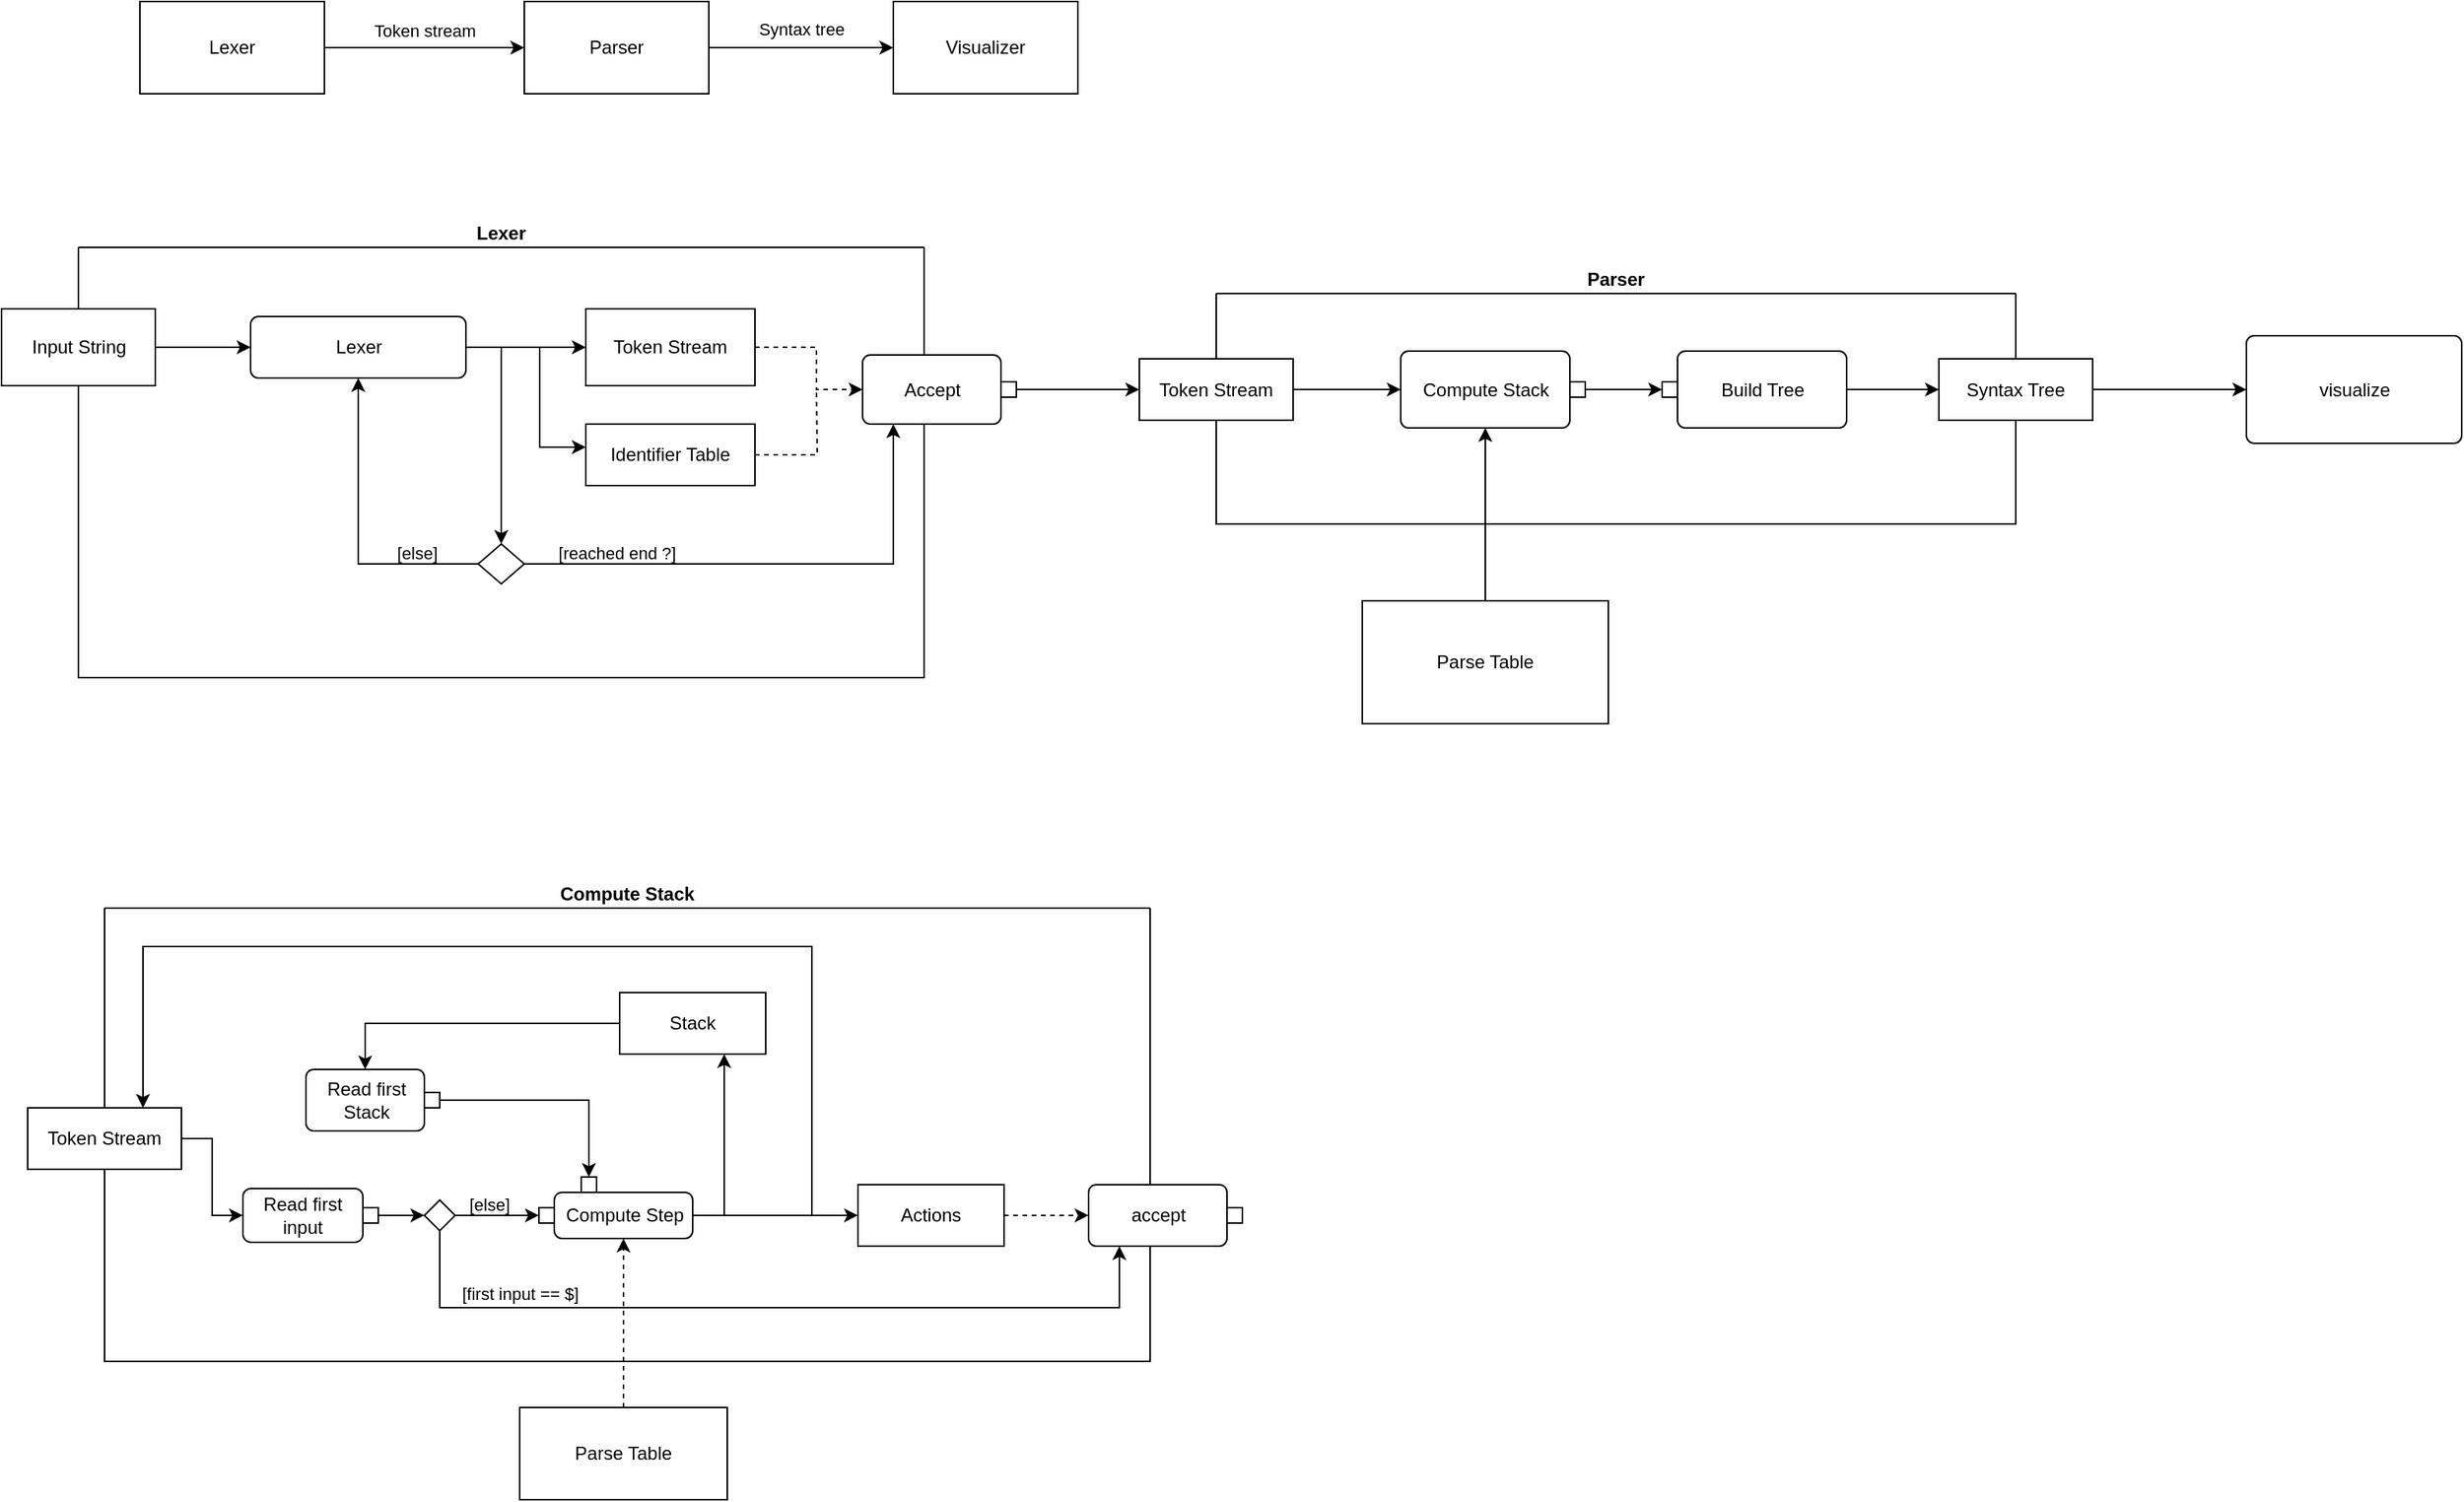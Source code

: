 <mxfile version="22.1.7" type="device">
  <diagram id="C5RBs43oDa-KdzZeNtuy" name="Page-1">
    <mxGraphModel dx="842" dy="543" grid="0" gridSize="10" guides="1" tooltips="1" connect="1" arrows="1" fold="1" page="1" pageScale="1" pageWidth="1654" pageHeight="1169" math="0" shadow="0">
      <root>
        <mxCell id="WIyWlLk6GJQsqaUBKTNV-0" />
        <mxCell id="WIyWlLk6GJQsqaUBKTNV-1" parent="WIyWlLk6GJQsqaUBKTNV-0" />
        <mxCell id="Zp93wlZP0AYtjfvbbuVZ-0" value="Lexer" style="rounded=0;whiteSpace=wrap;html=1;labelBackgroundColor=none;" parent="WIyWlLk6GJQsqaUBKTNV-1" vertex="1">
          <mxGeometry x="110" y="60" width="120" height="60" as="geometry" />
        </mxCell>
        <mxCell id="Zp93wlZP0AYtjfvbbuVZ-4" value="Syntax tree" style="edgeStyle=orthogonalEdgeStyle;rounded=0;orthogonalLoop=1;jettySize=auto;html=1;entryX=0;entryY=0.5;entryDx=0;entryDy=0;labelBackgroundColor=none;fontColor=default;" parent="WIyWlLk6GJQsqaUBKTNV-1" source="Zp93wlZP0AYtjfvbbuVZ-1" target="Zp93wlZP0AYtjfvbbuVZ-3" edge="1">
          <mxGeometry y="12" relative="1" as="geometry">
            <mxPoint as="offset" />
          </mxGeometry>
        </mxCell>
        <mxCell id="Zp93wlZP0AYtjfvbbuVZ-1" value="Parser" style="rounded=0;whiteSpace=wrap;html=1;labelBackgroundColor=none;" parent="WIyWlLk6GJQsqaUBKTNV-1" vertex="1">
          <mxGeometry x="360" y="60" width="120" height="60" as="geometry" />
        </mxCell>
        <mxCell id="Zp93wlZP0AYtjfvbbuVZ-2" value="Token stream" style="endArrow=classic;html=1;rounded=0;exitX=1;exitY=0.5;exitDx=0;exitDy=0;entryX=0;entryY=0.5;entryDx=0;entryDy=0;labelBackgroundColor=none;fontColor=default;" parent="WIyWlLk6GJQsqaUBKTNV-1" edge="1">
          <mxGeometry y="11" width="50" height="50" relative="1" as="geometry">
            <mxPoint x="230" y="90" as="sourcePoint" />
            <mxPoint x="360" y="90" as="targetPoint" />
            <mxPoint as="offset" />
          </mxGeometry>
        </mxCell>
        <mxCell id="Zp93wlZP0AYtjfvbbuVZ-3" value="Visualizer" style="rounded=0;whiteSpace=wrap;html=1;labelBackgroundColor=none;" parent="WIyWlLk6GJQsqaUBKTNV-1" vertex="1">
          <mxGeometry x="600" y="60" width="120" height="60" as="geometry" />
        </mxCell>
        <mxCell id="Zp93wlZP0AYtjfvbbuVZ-5" value="Lexer" style="swimlane;startSize=0;verticalAlign=bottom;labelBackgroundColor=none;" parent="WIyWlLk6GJQsqaUBKTNV-1" vertex="1">
          <mxGeometry x="70" y="220" width="550" height="280" as="geometry">
            <mxRectangle x="70" y="220" width="50" height="40" as="alternateBounds" />
          </mxGeometry>
        </mxCell>
        <mxCell id="Zp93wlZP0AYtjfvbbuVZ-16" style="edgeStyle=orthogonalEdgeStyle;rounded=0;orthogonalLoop=1;jettySize=auto;html=1;exitX=1;exitY=0.5;exitDx=0;exitDy=0;labelBackgroundColor=none;fontColor=default;" parent="Zp93wlZP0AYtjfvbbuVZ-5" source="Zp93wlZP0AYtjfvbbuVZ-10" target="Zp93wlZP0AYtjfvbbuVZ-13" edge="1">
          <mxGeometry relative="1" as="geometry" />
        </mxCell>
        <mxCell id="Zp93wlZP0AYtjfvbbuVZ-10" value="Input String" style="html=1;dashed=0;whitespace=wrap;labelBackgroundColor=none;" parent="Zp93wlZP0AYtjfvbbuVZ-5" vertex="1">
          <mxGeometry x="-50" y="40" width="100" height="50" as="geometry" />
        </mxCell>
        <mxCell id="Zp93wlZP0AYtjfvbbuVZ-23" style="edgeStyle=orthogonalEdgeStyle;rounded=0;orthogonalLoop=1;jettySize=auto;html=1;exitX=1;exitY=0.5;exitDx=0;exitDy=0;labelBackgroundColor=none;fontColor=default;" parent="Zp93wlZP0AYtjfvbbuVZ-5" source="Zp93wlZP0AYtjfvbbuVZ-13" target="Zp93wlZP0AYtjfvbbuVZ-17" edge="1">
          <mxGeometry relative="1" as="geometry" />
        </mxCell>
        <mxCell id="Zp93wlZP0AYtjfvbbuVZ-24" style="edgeStyle=orthogonalEdgeStyle;rounded=0;orthogonalLoop=1;jettySize=auto;html=1;exitX=1;exitY=0.5;exitDx=0;exitDy=0;labelBackgroundColor=none;fontColor=default;" parent="Zp93wlZP0AYtjfvbbuVZ-5" source="Zp93wlZP0AYtjfvbbuVZ-13" target="Zp93wlZP0AYtjfvbbuVZ-19" edge="1">
          <mxGeometry relative="1" as="geometry">
            <mxPoint x="280" y="130" as="sourcePoint" />
            <Array as="points">
              <mxPoint x="300" y="65" />
              <mxPoint x="300" y="130" />
            </Array>
          </mxGeometry>
        </mxCell>
        <mxCell id="Zp93wlZP0AYtjfvbbuVZ-29" style="edgeStyle=orthogonalEdgeStyle;rounded=0;orthogonalLoop=1;jettySize=auto;html=1;exitX=1;exitY=0.5;exitDx=0;exitDy=0;labelBackgroundColor=none;fontColor=default;" parent="Zp93wlZP0AYtjfvbbuVZ-5" source="Zp93wlZP0AYtjfvbbuVZ-13" target="Zp93wlZP0AYtjfvbbuVZ-25" edge="1">
          <mxGeometry relative="1" as="geometry" />
        </mxCell>
        <mxCell id="Zp93wlZP0AYtjfvbbuVZ-13" value="Lexer" style="html=1;align=center;verticalAlign=middle;rounded=1;absoluteArcSize=1;arcSize=10;dashed=0;labelBackgroundColor=none;" parent="Zp93wlZP0AYtjfvbbuVZ-5" vertex="1">
          <mxGeometry x="112" y="45" width="140" height="40" as="geometry" />
        </mxCell>
        <mxCell id="Zp93wlZP0AYtjfvbbuVZ-32" style="edgeStyle=orthogonalEdgeStyle;rounded=0;orthogonalLoop=1;jettySize=auto;html=1;exitX=1;exitY=0.5;exitDx=0;exitDy=0;entryX=0;entryY=0.5;entryDx=0;entryDy=0;dashed=1;labelBackgroundColor=none;fontColor=default;" parent="Zp93wlZP0AYtjfvbbuVZ-5" source="Zp93wlZP0AYtjfvbbuVZ-17" target="Zp93wlZP0AYtjfvbbuVZ-31" edge="1">
          <mxGeometry relative="1" as="geometry">
            <Array as="points">
              <mxPoint x="480" y="65" />
              <mxPoint x="480" y="93" />
            </Array>
          </mxGeometry>
        </mxCell>
        <mxCell id="Zp93wlZP0AYtjfvbbuVZ-17" value="Token Stream" style="shape=rect;html=1;whiteSpace=wrap;align=center;labelBackgroundColor=none;" parent="Zp93wlZP0AYtjfvbbuVZ-5" vertex="1">
          <mxGeometry x="330" y="40" width="110" height="50" as="geometry" />
        </mxCell>
        <mxCell id="Zp93wlZP0AYtjfvbbuVZ-73" style="edgeStyle=orthogonalEdgeStyle;rounded=0;orthogonalLoop=1;jettySize=auto;html=1;exitX=1;exitY=0.5;exitDx=0;exitDy=0;dashed=1;startArrow=none;startFill=0;endArrow=none;endFill=0;labelBackgroundColor=none;fontColor=default;" parent="Zp93wlZP0AYtjfvbbuVZ-5" source="Zp93wlZP0AYtjfvbbuVZ-19" edge="1">
          <mxGeometry relative="1" as="geometry">
            <mxPoint x="480" y="93" as="targetPoint" />
          </mxGeometry>
        </mxCell>
        <mxCell id="Zp93wlZP0AYtjfvbbuVZ-19" value="Identifier Table" style="shape=rect;html=1;whiteSpace=wrap;align=center;labelBackgroundColor=none;" parent="Zp93wlZP0AYtjfvbbuVZ-5" vertex="1">
          <mxGeometry x="330" y="115" width="110" height="40" as="geometry" />
        </mxCell>
        <mxCell id="Zp93wlZP0AYtjfvbbuVZ-21" style="edgeStyle=orthogonalEdgeStyle;rounded=0;orthogonalLoop=1;jettySize=auto;html=1;exitX=0.5;exitY=1;exitDx=0;exitDy=0;labelBackgroundColor=none;fontColor=default;" parent="Zp93wlZP0AYtjfvbbuVZ-5" source="Zp93wlZP0AYtjfvbbuVZ-19" target="Zp93wlZP0AYtjfvbbuVZ-19" edge="1">
          <mxGeometry relative="1" as="geometry" />
        </mxCell>
        <mxCell id="Zp93wlZP0AYtjfvbbuVZ-34" style="edgeStyle=orthogonalEdgeStyle;rounded=0;orthogonalLoop=1;jettySize=auto;html=1;exitX=1;exitY=0.5;exitDx=0;exitDy=0;labelBackgroundColor=none;fontColor=default;" parent="Zp93wlZP0AYtjfvbbuVZ-5" source="Zp93wlZP0AYtjfvbbuVZ-25" target="Zp93wlZP0AYtjfvbbuVZ-31" edge="1">
          <mxGeometry relative="1" as="geometry">
            <Array as="points">
              <mxPoint x="530" y="206" />
            </Array>
          </mxGeometry>
        </mxCell>
        <mxCell id="Zp93wlZP0AYtjfvbbuVZ-36" value="[reached end ?]" style="edgeLabel;html=1;align=center;verticalAlign=middle;resizable=0;points=[];labelBackgroundColor=none;" parent="Zp93wlZP0AYtjfvbbuVZ-34" vertex="1" connectable="0">
          <mxGeometry x="-0.887" y="1" relative="1" as="geometry">
            <mxPoint x="41" y="-6" as="offset" />
          </mxGeometry>
        </mxCell>
        <mxCell id="Zp93wlZP0AYtjfvbbuVZ-35" value="[else]" style="edgeStyle=orthogonalEdgeStyle;rounded=0;orthogonalLoop=1;jettySize=auto;html=1;exitX=0;exitY=0.5;exitDx=0;exitDy=0;entryX=0.5;entryY=1;entryDx=0;entryDy=0;labelBackgroundColor=none;fontColor=default;" parent="Zp93wlZP0AYtjfvbbuVZ-5" source="Zp93wlZP0AYtjfvbbuVZ-25" target="Zp93wlZP0AYtjfvbbuVZ-13" edge="1">
          <mxGeometry x="-0.598" y="-7" relative="1" as="geometry">
            <mxPoint as="offset" />
          </mxGeometry>
        </mxCell>
        <mxCell id="Zp93wlZP0AYtjfvbbuVZ-25" value="" style="shape=rhombus;html=1;verticalLabelPosition=bottom;verticalAlignment=top;labelBackgroundColor=none;" parent="Zp93wlZP0AYtjfvbbuVZ-5" vertex="1">
          <mxGeometry x="260" y="193" width="30" height="26" as="geometry" />
        </mxCell>
        <mxCell id="Zp93wlZP0AYtjfvbbuVZ-31" value="Accept" style="html=1;align=center;verticalAlign=middle;rounded=1;absoluteArcSize=1;arcSize=10;dashed=0;labelBackgroundColor=none;" parent="Zp93wlZP0AYtjfvbbuVZ-5" vertex="1">
          <mxGeometry x="510" y="70" width="90" height="45" as="geometry" />
        </mxCell>
        <mxCell id="Zp93wlZP0AYtjfvbbuVZ-39" value="Parser" style="swimlane;startSize=0;verticalAlign=bottom;labelBackgroundColor=none;" parent="WIyWlLk6GJQsqaUBKTNV-1" vertex="1">
          <mxGeometry x="810" y="250" width="520" height="150" as="geometry" />
        </mxCell>
        <mxCell id="Zp93wlZP0AYtjfvbbuVZ-55" value="Compute Stack" style="html=1;align=center;verticalAlign=middle;rounded=1;absoluteArcSize=1;arcSize=10;dashed=0;labelBackgroundColor=none;" parent="Zp93wlZP0AYtjfvbbuVZ-39" vertex="1">
          <mxGeometry x="120" y="37.5" width="110" height="50" as="geometry" />
        </mxCell>
        <mxCell id="Zp93wlZP0AYtjfvbbuVZ-65" style="edgeStyle=orthogonalEdgeStyle;rounded=0;orthogonalLoop=1;jettySize=auto;html=1;exitX=1;exitY=0.5;exitDx=0;exitDy=0;entryX=0;entryY=0.5;entryDx=0;entryDy=0;labelBackgroundColor=none;fontColor=default;" parent="Zp93wlZP0AYtjfvbbuVZ-39" source="Zp93wlZP0AYtjfvbbuVZ-59" target="Zp93wlZP0AYtjfvbbuVZ-63" edge="1">
          <mxGeometry relative="1" as="geometry" />
        </mxCell>
        <mxCell id="Zp93wlZP0AYtjfvbbuVZ-59" value="" style="shape=rect;html=1;whiteSpace=wrap;align=center;labelBackgroundColor=none;" parent="Zp93wlZP0AYtjfvbbuVZ-39" vertex="1">
          <mxGeometry x="230" y="57.5" width="10" height="10" as="geometry" />
        </mxCell>
        <mxCell id="Zp93wlZP0AYtjfvbbuVZ-61" value="Build Tree" style="html=1;align=center;verticalAlign=middle;rounded=1;absoluteArcSize=1;arcSize=10;dashed=0;labelBackgroundColor=none;" parent="Zp93wlZP0AYtjfvbbuVZ-39" vertex="1">
          <mxGeometry x="300" y="37.5" width="110" height="50" as="geometry" />
        </mxCell>
        <mxCell id="Zp93wlZP0AYtjfvbbuVZ-63" value="" style="shape=rect;html=1;whiteSpace=wrap;align=center;labelBackgroundColor=none;" parent="Zp93wlZP0AYtjfvbbuVZ-39" vertex="1">
          <mxGeometry x="290" y="57.5" width="10" height="10" as="geometry" />
        </mxCell>
        <mxCell id="Zp93wlZP0AYtjfvbbuVZ-66" style="edgeStyle=orthogonalEdgeStyle;rounded=0;orthogonalLoop=1;jettySize=auto;html=1;exitX=0.5;exitY=0;exitDx=0;exitDy=0;entryX=0.5;entryY=1;entryDx=0;entryDy=0;labelBackgroundColor=none;fontColor=default;" parent="WIyWlLk6GJQsqaUBKTNV-1" source="Zp93wlZP0AYtjfvbbuVZ-40" target="Zp93wlZP0AYtjfvbbuVZ-55" edge="1">
          <mxGeometry relative="1" as="geometry" />
        </mxCell>
        <mxCell id="Zp93wlZP0AYtjfvbbuVZ-40" value="Parse Table" style="shape=rect;html=1;whiteSpace=wrap;align=center;labelBackgroundColor=none;" parent="WIyWlLk6GJQsqaUBKTNV-1" vertex="1">
          <mxGeometry x="905" y="450" width="160" height="80" as="geometry" />
        </mxCell>
        <mxCell id="Zp93wlZP0AYtjfvbbuVZ-56" style="edgeStyle=orthogonalEdgeStyle;rounded=0;orthogonalLoop=1;jettySize=auto;html=1;exitX=1;exitY=0.5;exitDx=0;exitDy=0;entryX=0;entryY=0.5;entryDx=0;entryDy=0;labelBackgroundColor=none;fontColor=default;" parent="WIyWlLk6GJQsqaUBKTNV-1" source="Zp93wlZP0AYtjfvbbuVZ-45" target="Zp93wlZP0AYtjfvbbuVZ-55" edge="1">
          <mxGeometry relative="1" as="geometry" />
        </mxCell>
        <mxCell id="Zp93wlZP0AYtjfvbbuVZ-45" value="Token Stream" style="shape=rect;html=1;whiteSpace=wrap;align=center;labelBackgroundColor=none;" parent="WIyWlLk6GJQsqaUBKTNV-1" vertex="1">
          <mxGeometry x="760" y="292.5" width="100" height="40" as="geometry" />
        </mxCell>
        <mxCell id="Zp93wlZP0AYtjfvbbuVZ-54" style="edgeStyle=orthogonalEdgeStyle;rounded=0;orthogonalLoop=1;jettySize=auto;html=1;exitX=1;exitY=0.5;exitDx=0;exitDy=0;entryX=0;entryY=0.5;entryDx=0;entryDy=0;labelBackgroundColor=none;fontColor=default;" parent="WIyWlLk6GJQsqaUBKTNV-1" source="Zp93wlZP0AYtjfvbbuVZ-53" target="Zp93wlZP0AYtjfvbbuVZ-45" edge="1">
          <mxGeometry relative="1" as="geometry" />
        </mxCell>
        <mxCell id="Zp93wlZP0AYtjfvbbuVZ-53" value="" style="shape=rect;html=1;whiteSpace=wrap;align=center;labelBackgroundColor=none;" parent="WIyWlLk6GJQsqaUBKTNV-1" vertex="1">
          <mxGeometry x="670" y="307.5" width="10" height="10" as="geometry" />
        </mxCell>
        <mxCell id="Zp93wlZP0AYtjfvbbuVZ-60" value="" style="shape=rect;html=1;whiteSpace=wrap;align=center;labelBackgroundColor=none;" parent="WIyWlLk6GJQsqaUBKTNV-1" vertex="1">
          <mxGeometry x="670" y="307.5" width="10" height="10" as="geometry" />
        </mxCell>
        <mxCell id="Zp93wlZP0AYtjfvbbuVZ-70" style="edgeStyle=orthogonalEdgeStyle;rounded=0;orthogonalLoop=1;jettySize=auto;html=1;exitX=1;exitY=0.5;exitDx=0;exitDy=0;entryX=0;entryY=0.5;entryDx=0;entryDy=0;labelBackgroundColor=none;fontColor=default;" parent="WIyWlLk6GJQsqaUBKTNV-1" source="Zp93wlZP0AYtjfvbbuVZ-67" target="Zp93wlZP0AYtjfvbbuVZ-69" edge="1">
          <mxGeometry relative="1" as="geometry" />
        </mxCell>
        <mxCell id="Zp93wlZP0AYtjfvbbuVZ-67" value="Syntax Tree" style="shape=rect;html=1;whiteSpace=wrap;align=center;labelBackgroundColor=none;" parent="WIyWlLk6GJQsqaUBKTNV-1" vertex="1">
          <mxGeometry x="1280" y="292.5" width="100" height="40" as="geometry" />
        </mxCell>
        <mxCell id="Zp93wlZP0AYtjfvbbuVZ-68" style="edgeStyle=orthogonalEdgeStyle;rounded=0;orthogonalLoop=1;jettySize=auto;html=1;exitX=1;exitY=0.5;exitDx=0;exitDy=0;labelBackgroundColor=none;fontColor=default;" parent="WIyWlLk6GJQsqaUBKTNV-1" source="Zp93wlZP0AYtjfvbbuVZ-61" target="Zp93wlZP0AYtjfvbbuVZ-67" edge="1">
          <mxGeometry relative="1" as="geometry" />
        </mxCell>
        <mxCell id="Zp93wlZP0AYtjfvbbuVZ-69" value="visualize" style="html=1;align=center;verticalAlign=middle;rounded=1;absoluteArcSize=1;arcSize=10;dashed=0;labelBackgroundColor=none;" parent="WIyWlLk6GJQsqaUBKTNV-1" vertex="1">
          <mxGeometry x="1480" y="277.5" width="140" height="70" as="geometry" />
        </mxCell>
        <mxCell id="Zp93wlZP0AYtjfvbbuVZ-74" value="Compute Stack" style="swimlane;startSize=0;verticalAlign=bottom;labelBackgroundColor=none;" parent="WIyWlLk6GJQsqaUBKTNV-1" vertex="1">
          <mxGeometry x="87" y="650" width="680" height="295" as="geometry" />
        </mxCell>
        <mxCell id="Zp93wlZP0AYtjfvbbuVZ-79" style="edgeStyle=orthogonalEdgeStyle;rounded=0;orthogonalLoop=1;jettySize=auto;html=1;exitX=1;exitY=0.5;exitDx=0;exitDy=0;startArrow=none;startFill=0;endArrow=classic;endFill=1;entryX=0;entryY=0.5;entryDx=0;entryDy=0;labelBackgroundColor=none;fontColor=default;" parent="Zp93wlZP0AYtjfvbbuVZ-74" source="Zp93wlZP0AYtjfvbbuVZ-75" target="Zp93wlZP0AYtjfvbbuVZ-78" edge="1">
          <mxGeometry relative="1" as="geometry" />
        </mxCell>
        <mxCell id="Zp93wlZP0AYtjfvbbuVZ-75" value="Token Stream" style="shape=rect;html=1;whiteSpace=wrap;align=center;labelBackgroundColor=none;" parent="Zp93wlZP0AYtjfvbbuVZ-74" vertex="1">
          <mxGeometry x="-50" y="129.97" width="100" height="40" as="geometry" />
        </mxCell>
        <mxCell id="Zp93wlZP0AYtjfvbbuVZ-78" value="Read first&lt;br&gt;input" style="rounded=1;whiteSpace=wrap;html=1;labelBackgroundColor=none;" parent="Zp93wlZP0AYtjfvbbuVZ-74" vertex="1">
          <mxGeometry x="90" y="182.47" width="78" height="35" as="geometry" />
        </mxCell>
        <mxCell id="Zp93wlZP0AYtjfvbbuVZ-119" style="edgeStyle=orthogonalEdgeStyle;rounded=0;orthogonalLoop=1;jettySize=auto;html=1;exitX=1;exitY=0.5;exitDx=0;exitDy=0;entryX=0;entryY=0.5;entryDx=0;entryDy=0;startArrow=none;startFill=0;endArrow=classic;endFill=1;labelBackgroundColor=none;fontColor=default;" parent="Zp93wlZP0AYtjfvbbuVZ-74" source="Zp93wlZP0AYtjfvbbuVZ-81" target="Zp93wlZP0AYtjfvbbuVZ-114" edge="1">
          <mxGeometry relative="1" as="geometry" />
        </mxCell>
        <mxCell id="Zp93wlZP0AYtjfvbbuVZ-81" value="" style="shape=rect;html=1;whiteSpace=wrap;align=center;labelBackgroundColor=none;" parent="Zp93wlZP0AYtjfvbbuVZ-74" vertex="1">
          <mxGeometry x="168" y="194.97" width="10" height="10" as="geometry" />
        </mxCell>
        <mxCell id="Zp93wlZP0AYtjfvbbuVZ-96" style="edgeStyle=orthogonalEdgeStyle;rounded=0;orthogonalLoop=1;jettySize=auto;html=1;exitX=1;exitY=0.5;exitDx=0;exitDy=0;entryX=0;entryY=0.5;entryDx=0;entryDy=0;startArrow=none;startFill=0;endArrow=classic;endFill=1;labelBackgroundColor=none;fontColor=default;" parent="Zp93wlZP0AYtjfvbbuVZ-74" source="Zp93wlZP0AYtjfvbbuVZ-82" target="Zp93wlZP0AYtjfvbbuVZ-94" edge="1">
          <mxGeometry relative="1" as="geometry" />
        </mxCell>
        <mxCell id="Zp93wlZP0AYtjfvbbuVZ-109" style="edgeStyle=orthogonalEdgeStyle;rounded=0;orthogonalLoop=1;jettySize=auto;html=1;exitX=1;exitY=0.5;exitDx=0;exitDy=0;startArrow=none;startFill=0;endArrow=classic;endFill=1;labelBackgroundColor=none;fontColor=default;" parent="Zp93wlZP0AYtjfvbbuVZ-74" source="Zp93wlZP0AYtjfvbbuVZ-82" target="Zp93wlZP0AYtjfvbbuVZ-104" edge="1">
          <mxGeometry relative="1" as="geometry">
            <Array as="points">
              <mxPoint x="403" y="200" />
            </Array>
          </mxGeometry>
        </mxCell>
        <mxCell id="Zp93wlZP0AYtjfvbbuVZ-110" style="edgeStyle=orthogonalEdgeStyle;rounded=0;orthogonalLoop=1;jettySize=auto;html=1;exitX=1;exitY=0.5;exitDx=0;exitDy=0;entryX=0.75;entryY=0;entryDx=0;entryDy=0;startArrow=none;startFill=0;endArrow=classic;endFill=1;labelBackgroundColor=none;fontColor=default;" parent="Zp93wlZP0AYtjfvbbuVZ-74" source="Zp93wlZP0AYtjfvbbuVZ-82" target="Zp93wlZP0AYtjfvbbuVZ-75" edge="1">
          <mxGeometry relative="1" as="geometry">
            <Array as="points">
              <mxPoint x="460" y="200" />
              <mxPoint x="460" y="25" />
              <mxPoint x="25" y="25" />
            </Array>
          </mxGeometry>
        </mxCell>
        <mxCell id="Zp93wlZP0AYtjfvbbuVZ-82" value="Compute Step" style="html=1;align=center;verticalAlign=middle;rounded=1;absoluteArcSize=1;arcSize=10;dashed=0;labelBackgroundColor=none;" parent="Zp93wlZP0AYtjfvbbuVZ-74" vertex="1">
          <mxGeometry x="292.5" y="184.97" width="90" height="30" as="geometry" />
        </mxCell>
        <mxCell id="Zp93wlZP0AYtjfvbbuVZ-83" value="Read first&lt;br&gt;&amp;nbsp;Stack&amp;nbsp;" style="html=1;align=center;verticalAlign=middle;rounded=1;absoluteArcSize=1;arcSize=10;dashed=0;labelBackgroundColor=none;" parent="Zp93wlZP0AYtjfvbbuVZ-74" vertex="1">
          <mxGeometry x="131" y="104.97" width="77" height="40" as="geometry" />
        </mxCell>
        <mxCell id="Zp93wlZP0AYtjfvbbuVZ-107" style="edgeStyle=orthogonalEdgeStyle;rounded=0;orthogonalLoop=1;jettySize=auto;html=1;exitX=1;exitY=0.5;exitDx=0;exitDy=0;entryX=0.5;entryY=0;entryDx=0;entryDy=0;startArrow=none;startFill=0;endArrow=classic;endFill=1;labelBackgroundColor=none;fontColor=default;" parent="Zp93wlZP0AYtjfvbbuVZ-74" source="Zp93wlZP0AYtjfvbbuVZ-84" target="Zp93wlZP0AYtjfvbbuVZ-101" edge="1">
          <mxGeometry relative="1" as="geometry" />
        </mxCell>
        <mxCell id="Zp93wlZP0AYtjfvbbuVZ-84" value="" style="shape=rect;html=1;whiteSpace=wrap;align=center;labelBackgroundColor=none;" parent="Zp93wlZP0AYtjfvbbuVZ-74" vertex="1">
          <mxGeometry x="208" y="119.97" width="10" height="10" as="geometry" />
        </mxCell>
        <mxCell id="Zp93wlZP0AYtjfvbbuVZ-87" value="" style="shape=rect;html=1;whiteSpace=wrap;align=center;labelBackgroundColor=none;" parent="Zp93wlZP0AYtjfvbbuVZ-74" vertex="1">
          <mxGeometry x="282.5" y="194.97" width="10" height="10" as="geometry" />
        </mxCell>
        <mxCell id="Zp93wlZP0AYtjfvbbuVZ-94" value="Actions" style="shape=rect;html=1;whiteSpace=wrap;align=center;labelBackgroundColor=none;" parent="Zp93wlZP0AYtjfvbbuVZ-74" vertex="1">
          <mxGeometry x="490" y="179.97" width="95" height="40" as="geometry" />
        </mxCell>
        <mxCell id="Zp93wlZP0AYtjfvbbuVZ-101" value="" style="shape=rect;html=1;whiteSpace=wrap;align=center;labelBackgroundColor=none;" parent="Zp93wlZP0AYtjfvbbuVZ-74" vertex="1">
          <mxGeometry x="310" y="174.97" width="10" height="10" as="geometry" />
        </mxCell>
        <mxCell id="Zp93wlZP0AYtjfvbbuVZ-106" style="edgeStyle=orthogonalEdgeStyle;rounded=0;orthogonalLoop=1;jettySize=auto;html=1;exitX=0;exitY=0.5;exitDx=0;exitDy=0;entryX=0.5;entryY=0;entryDx=0;entryDy=0;startArrow=none;startFill=0;endArrow=classic;endFill=1;labelBackgroundColor=none;fontColor=default;" parent="Zp93wlZP0AYtjfvbbuVZ-74" source="Zp93wlZP0AYtjfvbbuVZ-104" target="Zp93wlZP0AYtjfvbbuVZ-83" edge="1">
          <mxGeometry relative="1" as="geometry" />
        </mxCell>
        <mxCell id="Zp93wlZP0AYtjfvbbuVZ-104" value="Stack" style="shape=rect;html=1;whiteSpace=wrap;align=center;labelBackgroundColor=none;" parent="Zp93wlZP0AYtjfvbbuVZ-74" vertex="1">
          <mxGeometry x="335" y="55" width="95" height="40" as="geometry" />
        </mxCell>
        <mxCell id="Zp93wlZP0AYtjfvbbuVZ-120" value="[else]" style="edgeStyle=orthogonalEdgeStyle;rounded=0;orthogonalLoop=1;jettySize=auto;html=1;exitX=1;exitY=0.5;exitDx=0;exitDy=0;entryX=0;entryY=0.5;entryDx=0;entryDy=0;startArrow=none;startFill=0;endArrow=classic;endFill=1;labelBackgroundColor=none;fontColor=default;" parent="Zp93wlZP0AYtjfvbbuVZ-74" source="Zp93wlZP0AYtjfvbbuVZ-114" target="Zp93wlZP0AYtjfvbbuVZ-87" edge="1">
          <mxGeometry x="-0.193" y="7" relative="1" as="geometry">
            <mxPoint as="offset" />
          </mxGeometry>
        </mxCell>
        <mxCell id="Zp93wlZP0AYtjfvbbuVZ-114" value="" style="shape=rhombus;html=1;verticalLabelPosition=top;verticalAlignment=bottom;labelBackgroundColor=none;" parent="Zp93wlZP0AYtjfvbbuVZ-74" vertex="1">
          <mxGeometry x="208" y="189.97" width="20" height="20" as="geometry" />
        </mxCell>
        <mxCell id="Zp93wlZP0AYtjfvbbuVZ-112" style="edgeStyle=orthogonalEdgeStyle;rounded=0;orthogonalLoop=1;jettySize=auto;html=1;exitX=0.5;exitY=0;exitDx=0;exitDy=0;startArrow=none;startFill=0;endArrow=classic;endFill=1;dashed=1;labelBackgroundColor=none;fontColor=default;" parent="WIyWlLk6GJQsqaUBKTNV-1" source="Zp93wlZP0AYtjfvbbuVZ-90" target="Zp93wlZP0AYtjfvbbuVZ-82" edge="1">
          <mxGeometry relative="1" as="geometry" />
        </mxCell>
        <mxCell id="Zp93wlZP0AYtjfvbbuVZ-90" value="Parse Table" style="shape=rect;html=1;whiteSpace=wrap;align=center;direction=east;labelBackgroundColor=none;" parent="WIyWlLk6GJQsqaUBKTNV-1" vertex="1">
          <mxGeometry x="357" y="975" width="135" height="60" as="geometry" />
        </mxCell>
        <mxCell id="Zp93wlZP0AYtjfvbbuVZ-93" value="accept" style="html=1;align=center;verticalAlign=middle;rounded=1;absoluteArcSize=1;arcSize=10;dashed=0;labelBackgroundColor=none;" parent="WIyWlLk6GJQsqaUBKTNV-1" vertex="1">
          <mxGeometry x="727" y="829.97" width="90" height="40" as="geometry" />
        </mxCell>
        <mxCell id="Zp93wlZP0AYtjfvbbuVZ-95" style="edgeStyle=orthogonalEdgeStyle;rounded=0;orthogonalLoop=1;jettySize=auto;html=1;exitX=1;exitY=0.5;exitDx=0;exitDy=0;entryX=0;entryY=0.5;entryDx=0;entryDy=0;startArrow=none;startFill=0;endArrow=classic;endFill=1;dashed=1;labelBackgroundColor=none;fontColor=default;" parent="WIyWlLk6GJQsqaUBKTNV-1" source="Zp93wlZP0AYtjfvbbuVZ-94" target="Zp93wlZP0AYtjfvbbuVZ-93" edge="1">
          <mxGeometry relative="1" as="geometry" />
        </mxCell>
        <mxCell id="Zp93wlZP0AYtjfvbbuVZ-125" value="[first input == $]" style="edgeStyle=orthogonalEdgeStyle;rounded=0;orthogonalLoop=1;jettySize=auto;html=1;exitX=0.5;exitY=1;exitDx=0;exitDy=0;startArrow=none;startFill=0;endArrow=classic;endFill=1;labelBackgroundColor=none;fontColor=default;" parent="WIyWlLk6GJQsqaUBKTNV-1" source="Zp93wlZP0AYtjfvbbuVZ-114" target="Zp93wlZP0AYtjfvbbuVZ-93" edge="1">
          <mxGeometry x="-0.617" y="9" relative="1" as="geometry">
            <Array as="points">
              <mxPoint x="305" y="910" />
              <mxPoint x="747" y="910" />
            </Array>
            <mxPoint as="offset" />
          </mxGeometry>
        </mxCell>
        <mxCell id="Zp93wlZP0AYtjfvbbuVZ-148" value="" style="shape=rect;html=1;whiteSpace=wrap;align=center;labelBackgroundColor=none;" parent="WIyWlLk6GJQsqaUBKTNV-1" vertex="1">
          <mxGeometry x="817" y="844.97" width="10" height="10" as="geometry" />
        </mxCell>
      </root>
    </mxGraphModel>
  </diagram>
</mxfile>
